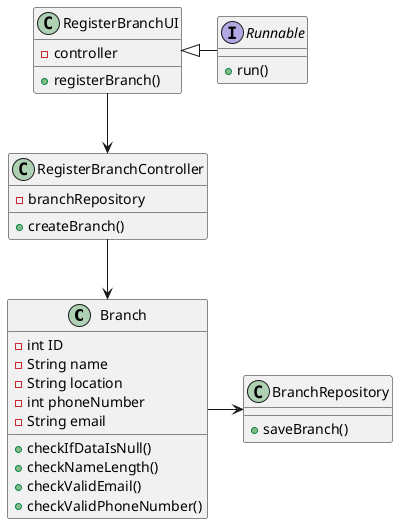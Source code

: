 @startuml

class Branch {

    - int ID
    - String name
    - String location
    - int phoneNumber
    - String email


    + checkIfDataIsNull()
    + checkNameLength()
    + checkValidEmail()
    + checkValidPhoneNumber()



}

class RegisterBranchUI {

    - controller
    + registerBranch()

}

class RegisterBranchController {

    - branchRepository
    + createBranch()
}

class BranchRepository {

    + saveBranch()
}




Interface Runnable {
    + run()
}

Runnable -left-|> RegisterBranchUI
RegisterBranchUI --> RegisterBranchController
RegisterBranchController --> Branch
Branch -right-> BranchRepository


@enduml